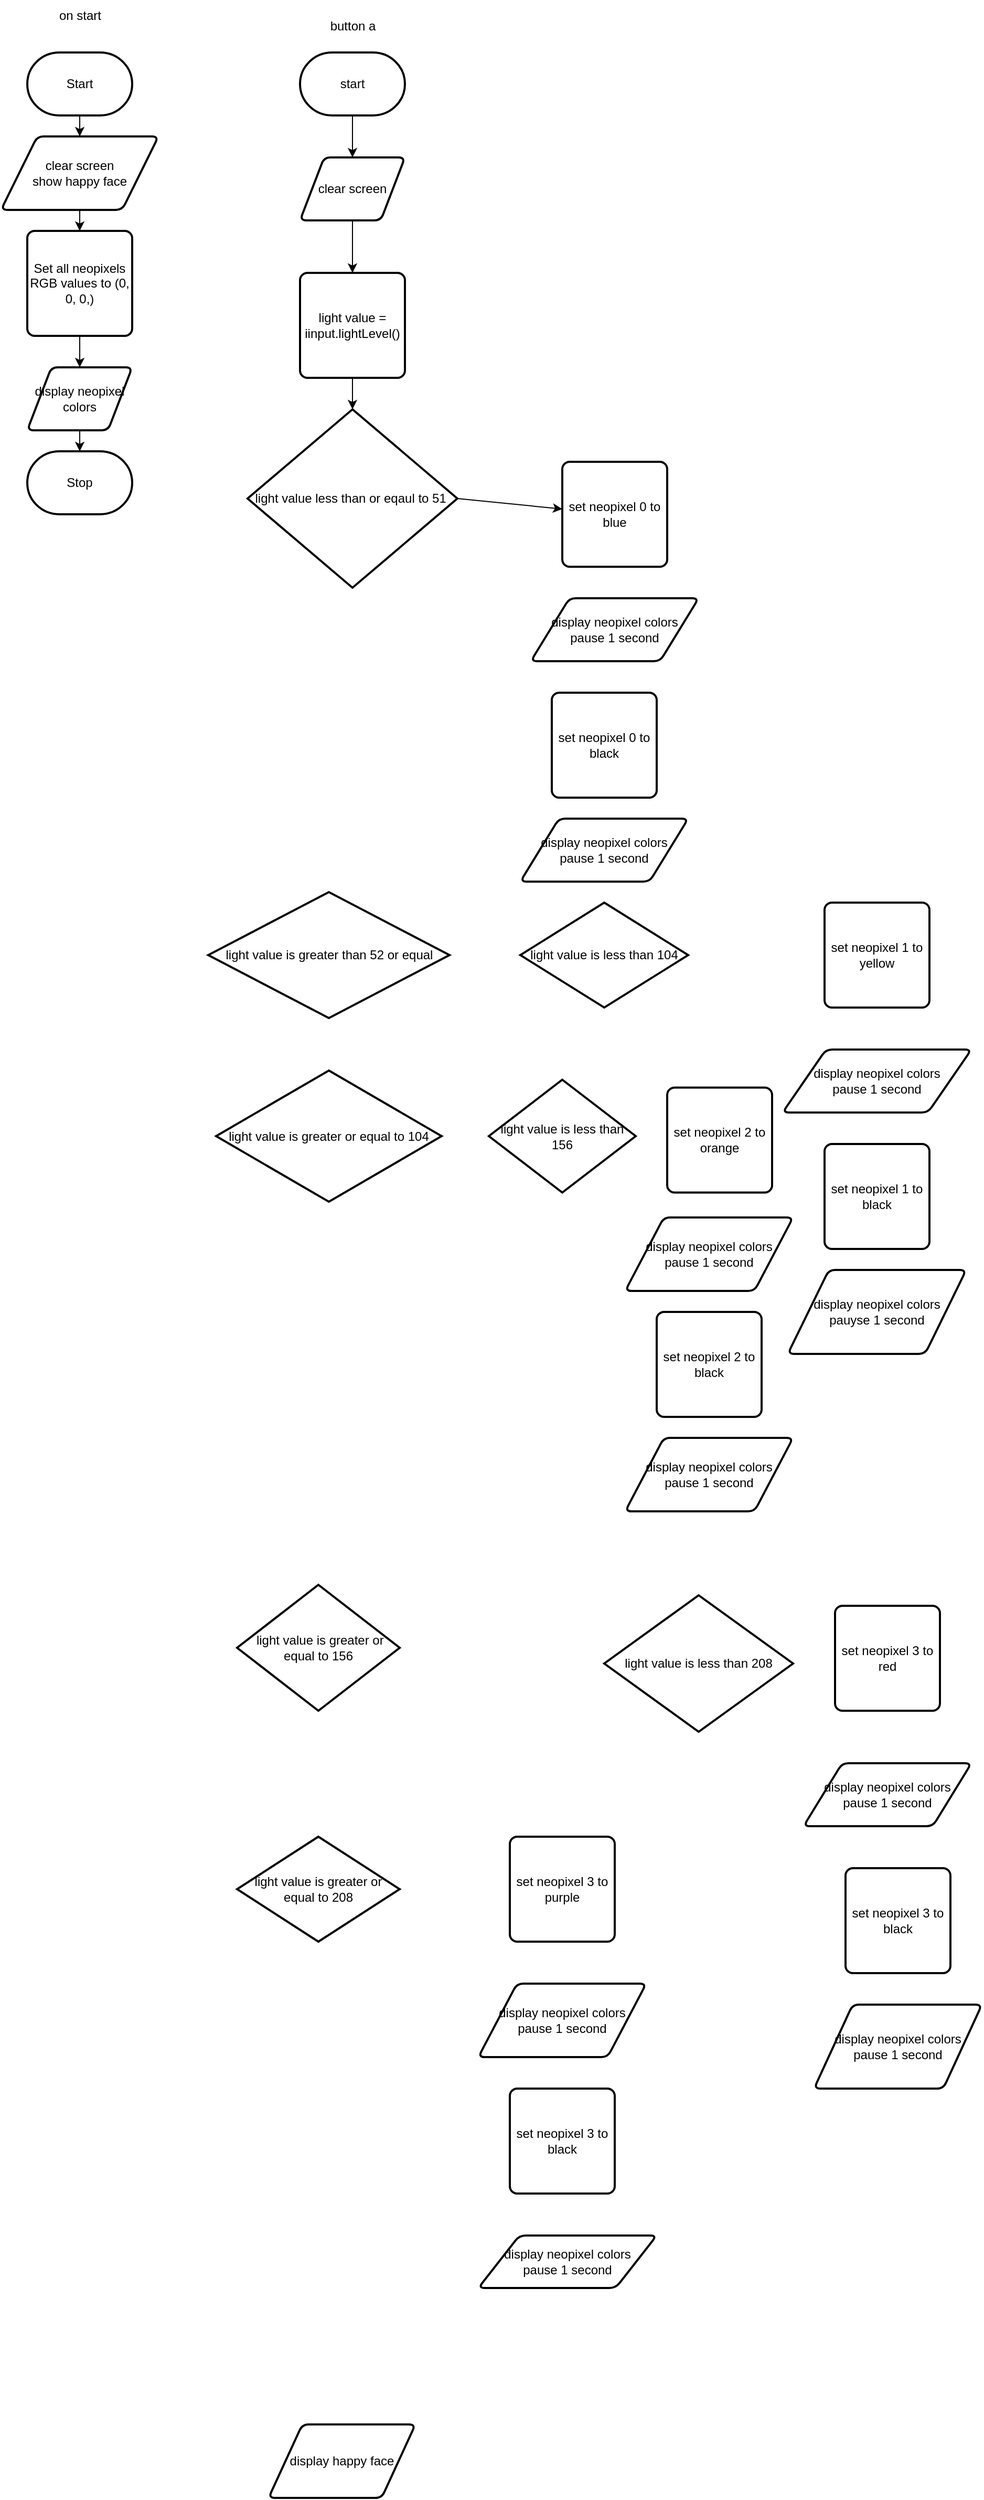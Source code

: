 <mxfile>
    <diagram id="HIP3nbAZw_EuaXWnEj3U" name="Page-1">
        <mxGraphModel dx="1678" dy="437" grid="1" gridSize="10" guides="1" tooltips="1" connect="1" arrows="1" fold="1" page="1" pageScale="1" pageWidth="850" pageHeight="1100" math="0" shadow="0">
            <root>
                <mxCell id="0"/>
                <mxCell id="1" parent="0"/>
                <mxCell id="13" style="edgeStyle=none;html=1;exitX=0.5;exitY=1;exitDx=0;exitDy=0;exitPerimeter=0;entryX=0.5;entryY=0;entryDx=0;entryDy=0;" edge="1" parent="1" source="14" target="18">
                    <mxGeometry relative="1" as="geometry"/>
                </mxCell>
                <mxCell id="14" value="Start" style="strokeWidth=2;html=1;shape=mxgraph.flowchart.terminator;whiteSpace=wrap;" vertex="1" parent="1">
                    <mxGeometry x="130" y="110" width="100" height="60" as="geometry"/>
                </mxCell>
                <mxCell id="15" value="Stop" style="strokeWidth=2;html=1;shape=mxgraph.flowchart.terminator;whiteSpace=wrap;" vertex="1" parent="1">
                    <mxGeometry x="130" y="490" width="100" height="60" as="geometry"/>
                </mxCell>
                <mxCell id="16" value="on start" style="text;html=1;align=center;verticalAlign=middle;resizable=0;points=[];autosize=1;strokeColor=none;fillColor=none;" vertex="1" parent="1">
                    <mxGeometry x="150" y="60" width="60" height="30" as="geometry"/>
                </mxCell>
                <mxCell id="17" style="edgeStyle=none;html=1;exitX=0.5;exitY=1;exitDx=0;exitDy=0;entryX=0.5;entryY=0;entryDx=0;entryDy=0;" edge="1" parent="1" source="18" target="20">
                    <mxGeometry relative="1" as="geometry"/>
                </mxCell>
                <mxCell id="18" value="clear screen&lt;br&gt;show happy face" style="shape=parallelogram;html=1;strokeWidth=2;perimeter=parallelogramPerimeter;whiteSpace=wrap;rounded=1;arcSize=12;size=0.23;" vertex="1" parent="1">
                    <mxGeometry x="105" y="190" width="150" height="70" as="geometry"/>
                </mxCell>
                <mxCell id="92" style="edgeStyle=none;html=1;exitX=0.5;exitY=1;exitDx=0;exitDy=0;" edge="1" parent="1" source="20" target="39">
                    <mxGeometry relative="1" as="geometry"/>
                </mxCell>
                <mxCell id="20" value="Set all neopixels RGB values to (0, 0, 0,)" style="rounded=1;whiteSpace=wrap;html=1;absoluteArcSize=1;arcSize=14;strokeWidth=2;" vertex="1" parent="1">
                    <mxGeometry x="130" y="280" width="100" height="100" as="geometry"/>
                </mxCell>
                <mxCell id="94" style="edgeStyle=none;html=1;exitX=0.5;exitY=1;exitDx=0;exitDy=0;exitPerimeter=0;" edge="1" parent="1" source="21" target="25">
                    <mxGeometry relative="1" as="geometry"/>
                </mxCell>
                <mxCell id="21" value="start" style="strokeWidth=2;html=1;shape=mxgraph.flowchart.terminator;whiteSpace=wrap;" vertex="1" parent="1">
                    <mxGeometry x="390" y="110" width="100" height="60" as="geometry"/>
                </mxCell>
                <mxCell id="24" value="button a" style="text;html=1;align=center;verticalAlign=middle;resizable=0;points=[];autosize=1;strokeColor=none;fillColor=none;" vertex="1" parent="1">
                    <mxGeometry x="405" y="70" width="70" height="30" as="geometry"/>
                </mxCell>
                <mxCell id="95" style="edgeStyle=none;html=1;exitX=0.5;exitY=1;exitDx=0;exitDy=0;" edge="1" parent="1" source="25" target="26">
                    <mxGeometry relative="1" as="geometry"/>
                </mxCell>
                <mxCell id="25" value="clear screen" style="shape=parallelogram;html=1;strokeWidth=2;perimeter=parallelogramPerimeter;whiteSpace=wrap;rounded=1;arcSize=12;size=0.23;" vertex="1" parent="1">
                    <mxGeometry x="390" y="210" width="100" height="60" as="geometry"/>
                </mxCell>
                <mxCell id="96" style="edgeStyle=none;html=1;exitX=0.5;exitY=1;exitDx=0;exitDy=0;" edge="1" parent="1" source="26" target="27">
                    <mxGeometry relative="1" as="geometry"/>
                </mxCell>
                <mxCell id="26" value="light value = iinput.lightLevel()&lt;br&gt;" style="rounded=1;whiteSpace=wrap;html=1;absoluteArcSize=1;arcSize=14;strokeWidth=2;" vertex="1" parent="1">
                    <mxGeometry x="390" y="320" width="100" height="100" as="geometry"/>
                </mxCell>
                <mxCell id="97" style="edgeStyle=none;html=1;exitX=1;exitY=0.5;exitDx=0;exitDy=0;exitPerimeter=0;" edge="1" parent="1" source="27" target="74">
                    <mxGeometry relative="1" as="geometry"/>
                </mxCell>
                <mxCell id="27" value="light value less than or eqaul to 51&amp;nbsp;" style="strokeWidth=2;html=1;shape=mxgraph.flowchart.decision;whiteSpace=wrap;" vertex="1" parent="1">
                    <mxGeometry x="340" y="450" width="200" height="170" as="geometry"/>
                </mxCell>
                <mxCell id="28" value="light value is greater than 52 or equal" style="strokeWidth=2;html=1;shape=mxgraph.flowchart.decision;whiteSpace=wrap;" vertex="1" parent="1">
                    <mxGeometry x="302.5" y="910" width="230" height="120" as="geometry"/>
                </mxCell>
                <mxCell id="29" value="light value is less than 104" style="strokeWidth=2;html=1;shape=mxgraph.flowchart.decision;whiteSpace=wrap;" vertex="1" parent="1">
                    <mxGeometry x="600" y="920" width="160" height="100" as="geometry"/>
                </mxCell>
                <mxCell id="30" value="light value is greater or equal to 104" style="strokeWidth=2;html=1;shape=mxgraph.flowchart.decision;whiteSpace=wrap;" vertex="1" parent="1">
                    <mxGeometry x="310" y="1080" width="215" height="125" as="geometry"/>
                </mxCell>
                <mxCell id="31" value="light value is less than 156" style="strokeWidth=2;html=1;shape=mxgraph.flowchart.decision;whiteSpace=wrap;" vertex="1" parent="1">
                    <mxGeometry x="570" y="1088.75" width="140" height="107.5" as="geometry"/>
                </mxCell>
                <mxCell id="32" value="&amp;nbsp;light value is greater or equal to 156" style="strokeWidth=2;html=1;shape=mxgraph.flowchart.decision;whiteSpace=wrap;" vertex="1" parent="1">
                    <mxGeometry x="330" y="1570" width="155" height="120" as="geometry"/>
                </mxCell>
                <mxCell id="33" value="light value is less than 208" style="strokeWidth=2;html=1;shape=mxgraph.flowchart.decision;whiteSpace=wrap;" vertex="1" parent="1">
                    <mxGeometry x="680" y="1580" width="180" height="130" as="geometry"/>
                </mxCell>
                <mxCell id="34" value="light value is greater or equal to 208" style="strokeWidth=2;html=1;shape=mxgraph.flowchart.decision;whiteSpace=wrap;" vertex="1" parent="1">
                    <mxGeometry x="330" y="1810" width="155" height="100" as="geometry"/>
                </mxCell>
                <mxCell id="36" value="display happy face" style="shape=parallelogram;html=1;strokeWidth=2;perimeter=parallelogramPerimeter;whiteSpace=wrap;rounded=1;arcSize=12;size=0.23;" vertex="1" parent="1">
                    <mxGeometry x="360" y="2370" width="140" height="70" as="geometry"/>
                </mxCell>
                <mxCell id="93" style="edgeStyle=none;html=1;exitX=0.5;exitY=1;exitDx=0;exitDy=0;entryX=0.5;entryY=0;entryDx=0;entryDy=0;entryPerimeter=0;" edge="1" parent="1" source="39" target="15">
                    <mxGeometry relative="1" as="geometry"/>
                </mxCell>
                <mxCell id="39" value="display neopixel colors" style="shape=parallelogram;html=1;strokeWidth=2;perimeter=parallelogramPerimeter;whiteSpace=wrap;rounded=1;arcSize=12;size=0.23;" vertex="1" parent="1">
                    <mxGeometry x="130" y="410" width="100" height="60" as="geometry"/>
                </mxCell>
                <mxCell id="67" value="display neopixel colors&lt;br&gt;pause 1 second" style="shape=parallelogram;html=1;strokeWidth=2;perimeter=parallelogramPerimeter;whiteSpace=wrap;rounded=1;arcSize=12;size=0.23;" vertex="1" parent="1">
                    <mxGeometry x="560" y="1950" width="160" height="70" as="geometry"/>
                </mxCell>
                <mxCell id="69" value="display neopixel colors&lt;br&gt;pause 1 second" style="shape=parallelogram;html=1;strokeWidth=2;perimeter=parallelogramPerimeter;whiteSpace=wrap;rounded=1;arcSize=12;size=0.23;" vertex="1" parent="1">
                    <mxGeometry x="870" y="1740" width="160" height="60" as="geometry"/>
                </mxCell>
                <mxCell id="71" value="display neopixel colors&lt;br&gt;pause 1 second" style="shape=parallelogram;html=1;strokeWidth=2;perimeter=parallelogramPerimeter;whiteSpace=wrap;rounded=1;arcSize=12;size=0.23;" vertex="1" parent="1">
                    <mxGeometry x="700" y="1220" width="160" height="70" as="geometry"/>
                </mxCell>
                <mxCell id="73" value="display neopixel colors&lt;br&gt;pause 1 second" style="shape=parallelogram;html=1;strokeWidth=2;perimeter=parallelogramPerimeter;whiteSpace=wrap;rounded=1;arcSize=12;size=0.23;" vertex="1" parent="1">
                    <mxGeometry x="850" y="1060" width="180" height="60" as="geometry"/>
                </mxCell>
                <mxCell id="74" value="set neopixel 0 to blue" style="rounded=1;whiteSpace=wrap;html=1;absoluteArcSize=1;arcSize=14;strokeWidth=2;" vertex="1" parent="1">
                    <mxGeometry x="640" y="500" width="100" height="100" as="geometry"/>
                </mxCell>
                <mxCell id="75" value="display neopixel colors&lt;br&gt;pause 1 second" style="shape=parallelogram;html=1;strokeWidth=2;perimeter=parallelogramPerimeter;whiteSpace=wrap;rounded=1;arcSize=12;size=0.23;" vertex="1" parent="1">
                    <mxGeometry x="610" y="630" width="160" height="60" as="geometry"/>
                </mxCell>
                <mxCell id="78" value="set neopixel 1 to yellow" style="rounded=1;whiteSpace=wrap;html=1;absoluteArcSize=1;arcSize=14;strokeWidth=2;" vertex="1" parent="1">
                    <mxGeometry x="890" y="920" width="100" height="100" as="geometry"/>
                </mxCell>
                <mxCell id="79" value="set neopixel 3 to purple" style="rounded=1;whiteSpace=wrap;html=1;absoluteArcSize=1;arcSize=14;strokeWidth=2;" vertex="1" parent="1">
                    <mxGeometry x="590" y="1810" width="100" height="100" as="geometry"/>
                </mxCell>
                <mxCell id="80" value="set neopixel 3 to red" style="rounded=1;whiteSpace=wrap;html=1;absoluteArcSize=1;arcSize=14;strokeWidth=2;" vertex="1" parent="1">
                    <mxGeometry x="900" y="1590" width="100" height="100" as="geometry"/>
                </mxCell>
                <mxCell id="81" value="set neopixel 2 to orange" style="rounded=1;whiteSpace=wrap;html=1;absoluteArcSize=1;arcSize=14;strokeWidth=2;" vertex="1" parent="1">
                    <mxGeometry x="740" y="1096.25" width="100" height="100" as="geometry"/>
                </mxCell>
                <mxCell id="82" value="set neopixel 2 to black" style="rounded=1;whiteSpace=wrap;html=1;absoluteArcSize=1;arcSize=14;strokeWidth=2;" vertex="1" parent="1">
                    <mxGeometry x="730" y="1310" width="100" height="100" as="geometry"/>
                </mxCell>
                <mxCell id="83" value="display neopixel colors&lt;br&gt;pause 1 second" style="shape=parallelogram;html=1;strokeWidth=2;perimeter=parallelogramPerimeter;whiteSpace=wrap;rounded=1;arcSize=12;size=0.23;" vertex="1" parent="1">
                    <mxGeometry x="700" y="1430" width="160" height="70" as="geometry"/>
                </mxCell>
                <mxCell id="84" value="set neopixel 3 to black" style="rounded=1;whiteSpace=wrap;html=1;absoluteArcSize=1;arcSize=14;strokeWidth=2;" vertex="1" parent="1">
                    <mxGeometry x="590" y="2050" width="100" height="100" as="geometry"/>
                </mxCell>
                <mxCell id="85" value="display neopixel colors&lt;br&gt;pause 1 second" style="shape=parallelogram;html=1;strokeWidth=2;perimeter=parallelogramPerimeter;whiteSpace=wrap;rounded=1;arcSize=12;size=0.23;" vertex="1" parent="1">
                    <mxGeometry x="560" y="2190" width="170" height="50" as="geometry"/>
                </mxCell>
                <mxCell id="86" value="set neopixel 3 to black" style="rounded=1;whiteSpace=wrap;html=1;absoluteArcSize=1;arcSize=14;strokeWidth=2;" vertex="1" parent="1">
                    <mxGeometry x="910" y="1840" width="100" height="100" as="geometry"/>
                </mxCell>
                <mxCell id="87" value="display neopixel colors&lt;br&gt;pause 1 second" style="shape=parallelogram;html=1;strokeWidth=2;perimeter=parallelogramPerimeter;whiteSpace=wrap;rounded=1;arcSize=12;size=0.23;" vertex="1" parent="1">
                    <mxGeometry x="880" y="1970" width="160" height="80" as="geometry"/>
                </mxCell>
                <mxCell id="88" value="set neopixel 1 to black" style="rounded=1;whiteSpace=wrap;html=1;absoluteArcSize=1;arcSize=14;strokeWidth=2;" vertex="1" parent="1">
                    <mxGeometry x="890" y="1150" width="100" height="100" as="geometry"/>
                </mxCell>
                <mxCell id="89" value="display neopixel colors&lt;br&gt;pauyse 1 second" style="shape=parallelogram;html=1;strokeWidth=2;perimeter=parallelogramPerimeter;whiteSpace=wrap;rounded=1;arcSize=12;size=0.23;" vertex="1" parent="1">
                    <mxGeometry x="855" y="1270" width="170" height="80" as="geometry"/>
                </mxCell>
                <mxCell id="90" value="set neopixel 0 to black" style="rounded=1;whiteSpace=wrap;html=1;absoluteArcSize=1;arcSize=14;strokeWidth=2;" vertex="1" parent="1">
                    <mxGeometry x="630" y="720" width="100" height="100" as="geometry"/>
                </mxCell>
                <mxCell id="91" value="display neopixel colors&lt;br&gt;pause 1 second" style="shape=parallelogram;html=1;strokeWidth=2;perimeter=parallelogramPerimeter;whiteSpace=wrap;rounded=1;arcSize=12;size=0.23;" vertex="1" parent="1">
                    <mxGeometry x="600" y="840" width="160" height="60" as="geometry"/>
                </mxCell>
            </root>
        </mxGraphModel>
    </diagram>
</mxfile>